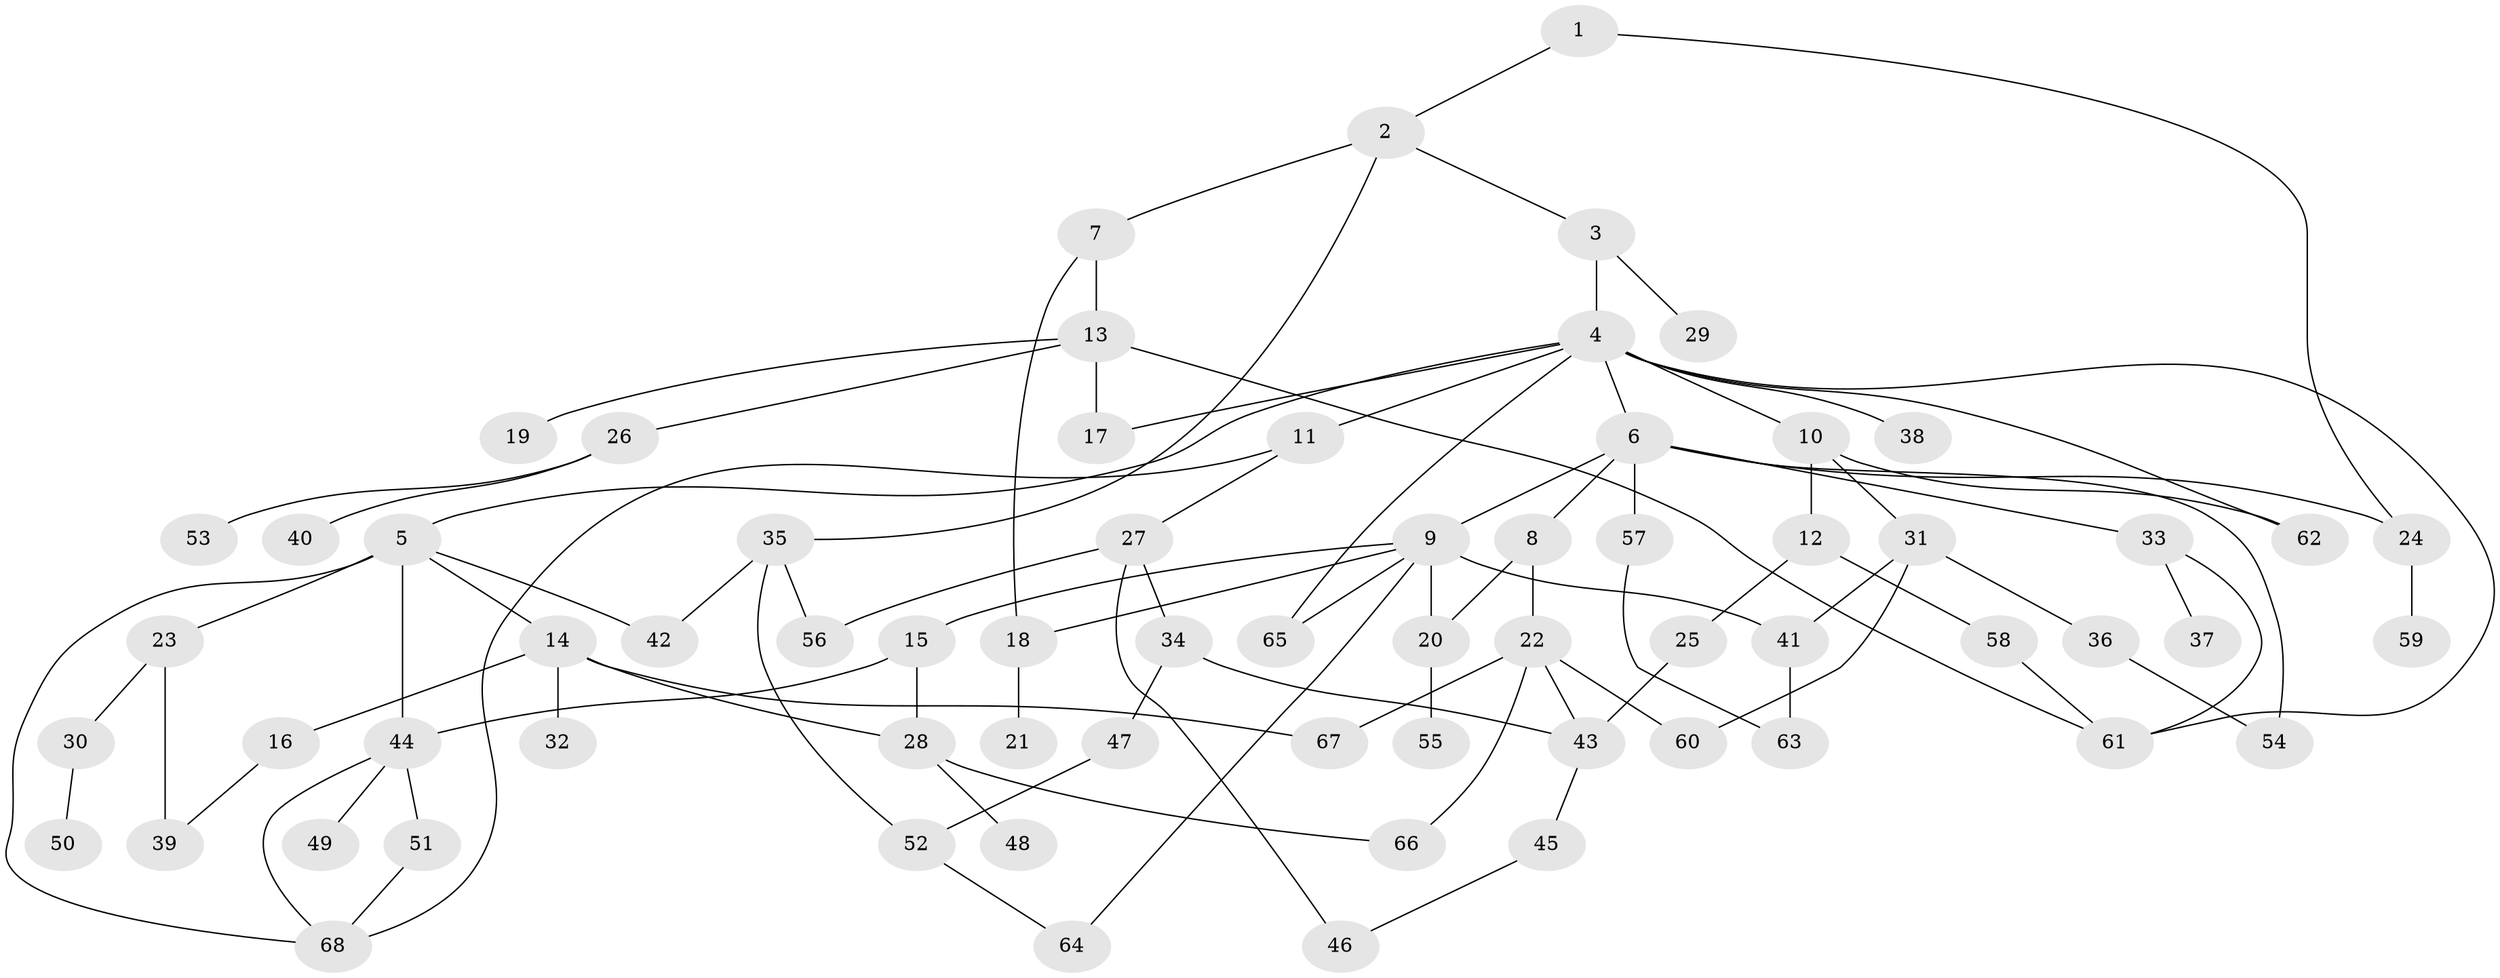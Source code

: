 // Generated by graph-tools (version 1.1) at 2025/10/02/27/25 16:10:55]
// undirected, 68 vertices, 95 edges
graph export_dot {
graph [start="1"]
  node [color=gray90,style=filled];
  1;
  2;
  3;
  4;
  5;
  6;
  7;
  8;
  9;
  10;
  11;
  12;
  13;
  14;
  15;
  16;
  17;
  18;
  19;
  20;
  21;
  22;
  23;
  24;
  25;
  26;
  27;
  28;
  29;
  30;
  31;
  32;
  33;
  34;
  35;
  36;
  37;
  38;
  39;
  40;
  41;
  42;
  43;
  44;
  45;
  46;
  47;
  48;
  49;
  50;
  51;
  52;
  53;
  54;
  55;
  56;
  57;
  58;
  59;
  60;
  61;
  62;
  63;
  64;
  65;
  66;
  67;
  68;
  1 -- 2;
  1 -- 24;
  2 -- 3;
  2 -- 7;
  2 -- 35;
  3 -- 4;
  3 -- 29;
  4 -- 5;
  4 -- 6;
  4 -- 10;
  4 -- 11;
  4 -- 17;
  4 -- 38;
  4 -- 65;
  4 -- 61;
  4 -- 62;
  5 -- 14;
  5 -- 23;
  5 -- 44;
  5 -- 42;
  5 -- 68;
  6 -- 8;
  6 -- 9;
  6 -- 33;
  6 -- 54;
  6 -- 57;
  6 -- 24;
  7 -- 13;
  7 -- 18;
  8 -- 20;
  8 -- 22;
  9 -- 15;
  9 -- 41;
  9 -- 64;
  9 -- 65;
  9 -- 18;
  9 -- 20;
  10 -- 12;
  10 -- 31;
  10 -- 62;
  11 -- 27;
  11 -- 68;
  12 -- 25;
  12 -- 58;
  13 -- 19;
  13 -- 26;
  13 -- 17;
  13 -- 61;
  14 -- 16;
  14 -- 28;
  14 -- 32;
  14 -- 67;
  15 -- 44;
  15 -- 28;
  16 -- 39;
  18 -- 21;
  20 -- 55;
  22 -- 67;
  22 -- 60;
  22 -- 66;
  22 -- 43;
  23 -- 30;
  23 -- 39;
  24 -- 59;
  25 -- 43;
  26 -- 40;
  26 -- 53;
  27 -- 34;
  27 -- 46;
  27 -- 56;
  28 -- 48;
  28 -- 66;
  30 -- 50;
  31 -- 36;
  31 -- 60;
  31 -- 41;
  33 -- 37;
  33 -- 61;
  34 -- 43;
  34 -- 47;
  35 -- 42;
  35 -- 52;
  35 -- 56;
  36 -- 54;
  41 -- 63;
  43 -- 45;
  44 -- 49;
  44 -- 51;
  44 -- 68;
  45 -- 46;
  47 -- 52;
  51 -- 68;
  52 -- 64;
  57 -- 63;
  58 -- 61;
}
